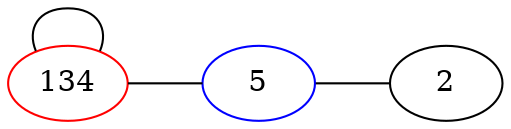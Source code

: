 graph {
  rankdir="LR";
  134 -- 5;
  134 -- 134;
  5 -- 2;
  134 [color="red"];
  5 [color="blue"];
}
